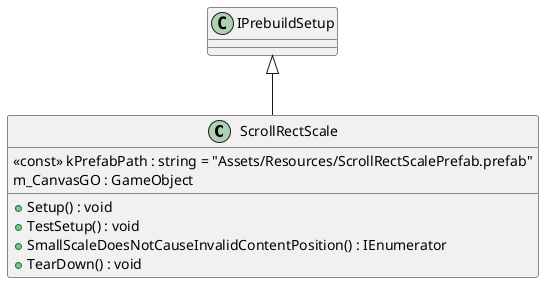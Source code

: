 @startuml
class ScrollRectScale {
    <<const>> kPrefabPath : string = "Assets/Resources/ScrollRectScalePrefab.prefab"
    + Setup() : void
    m_CanvasGO : GameObject
    + TestSetup() : void
    + SmallScaleDoesNotCauseInvalidContentPosition() : IEnumerator
    + TearDown() : void
}
IPrebuildSetup <|-- ScrollRectScale
@enduml
